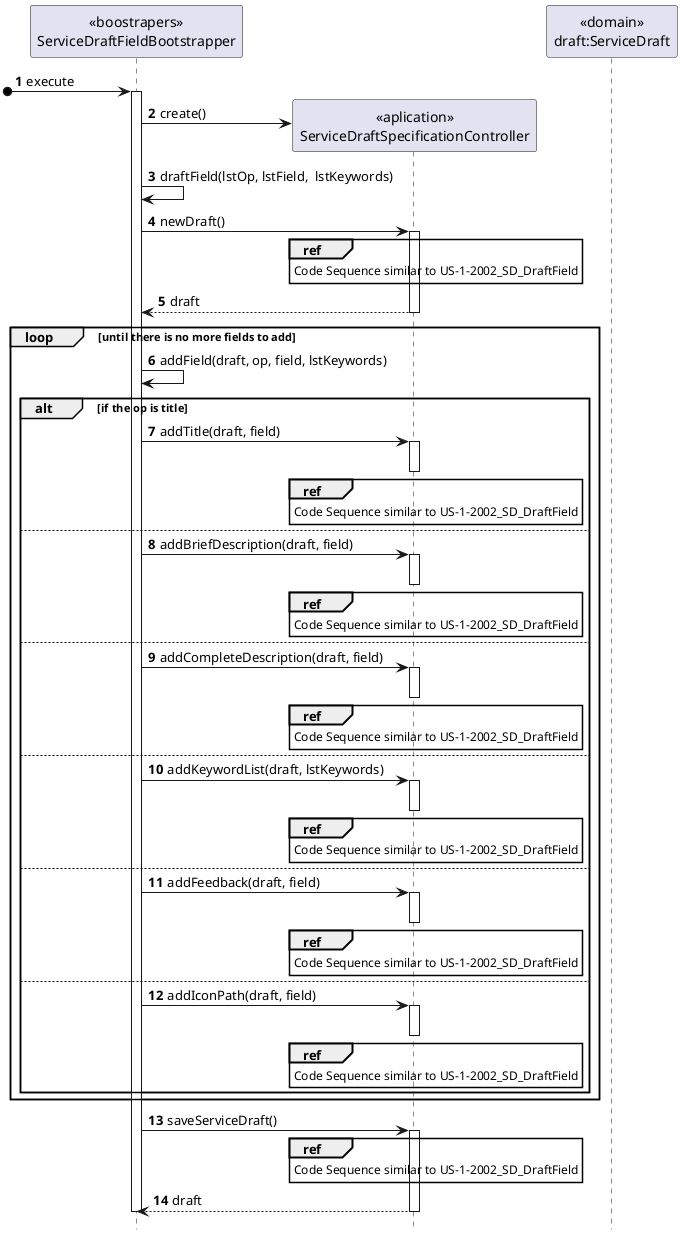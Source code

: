 @startuml
autonumber
hide footbox

participant "<<boostrapers>>\nServiceDraftFieldBootstrapper" as BOOT
participant "<<aplication>>\nServiceDraftSpecificationController" as CTRL
participant "<<domain>>\ndraft:ServiceDraft" as SER

[o-> BOOT : execute

activate BOOT
BOOT -> CTRL** : create()

BOOT -> BOOT : draftField(lstOp, lstField,  lstKeywords)

BOOT -> CTRL : newDraft()
activate CTRL
ref over CTRL
Code Sequence similar to US-1-2002_SD_DraftField
end ref
CTRL --> BOOT : draft
deactivate CTRL

loop until there is no more fields to add
BOOT -> BOOT : addField(draft, op, field, lstKeywords)
alt if the op is title
BOOT -> CTRL : addTitle(draft, field)
activate CTRL
ref over CTRL
Code Sequence similar to US-1-2002_SD_DraftField
end ref
deactivate CTRL
else
BOOT -> CTRL : addBriefDescription(draft, field)
activate CTRL
ref over CTRL
Code Sequence similar to US-1-2002_SD_DraftField
end ref
deactivate CTRL
else
BOOT -> CTRL : addCompleteDescription(draft, field)
activate CTRL
ref over CTRL
Code Sequence similar to US-1-2002_SD_DraftField
end ref
deactivate CTRL
else
BOOT -> CTRL : addKeywordList(draft, lstKeywords)
activate CTRL
ref over CTRL
Code Sequence similar to US-1-2002_SD_DraftField
end ref
deactivate CTRL
else
BOOT -> CTRL : addFeedback(draft, field)
activate CTRL
ref over CTRL
Code Sequence similar to US-1-2002_SD_DraftField
end ref
deactivate CTRL
else
BOOT -> CTRL : addIconPath(draft, field)
activate CTRL
ref over CTRL
Code Sequence similar to US-1-2002_SD_DraftField
end ref
deactivate CTRL
end
end

BOOT -> CTRL : saveServiceDraft()
activate CTRL
ref over CTRL
Code Sequence similar to US-1-2002_SD_DraftField
end ref
CTRL --> BOOT : draft
deactivate CTRL
deactivate BOOT

@enduml